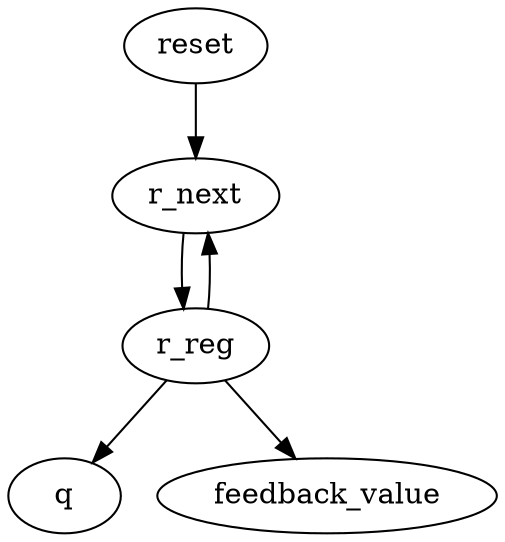 strict digraph "" {
	reset -> r_next	[weight=1.0];
	r_next -> r_reg	[weight=1.0];
	r_reg -> r_next	[weight=1.0];
	r_reg -> q	[weight=1.0];
	r_reg -> feedback_value	[weight=1.0];
}
